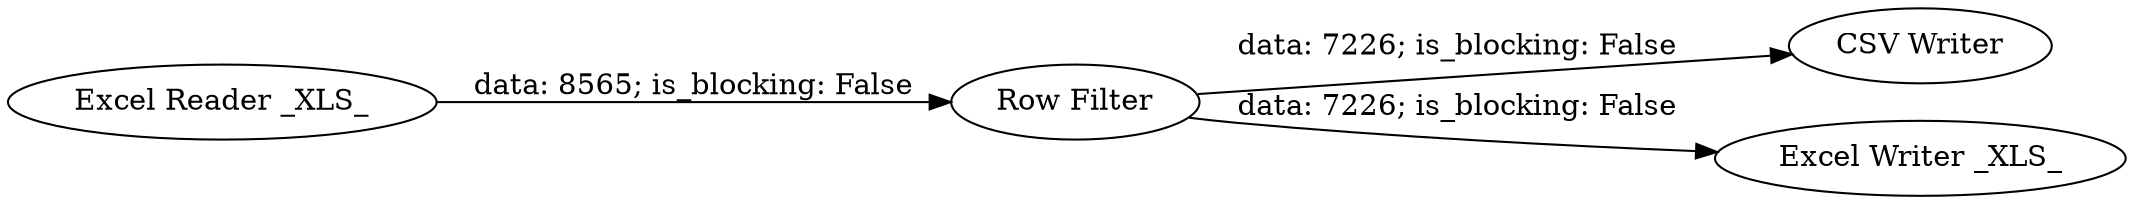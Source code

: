digraph {
	"6784119450829599892_14" [label="CSV Writer"]
	"6784119450829599892_17" [label="Row Filter"]
	"6784119450829599892_20" [label="Excel Reader _XLS_"]
	"6784119450829599892_16" [label="Excel Writer _XLS_"]
	"6784119450829599892_20" -> "6784119450829599892_17" [label="data: 8565; is_blocking: False"]
	"6784119450829599892_17" -> "6784119450829599892_16" [label="data: 7226; is_blocking: False"]
	"6784119450829599892_17" -> "6784119450829599892_14" [label="data: 7226; is_blocking: False"]
	rankdir=LR
}

